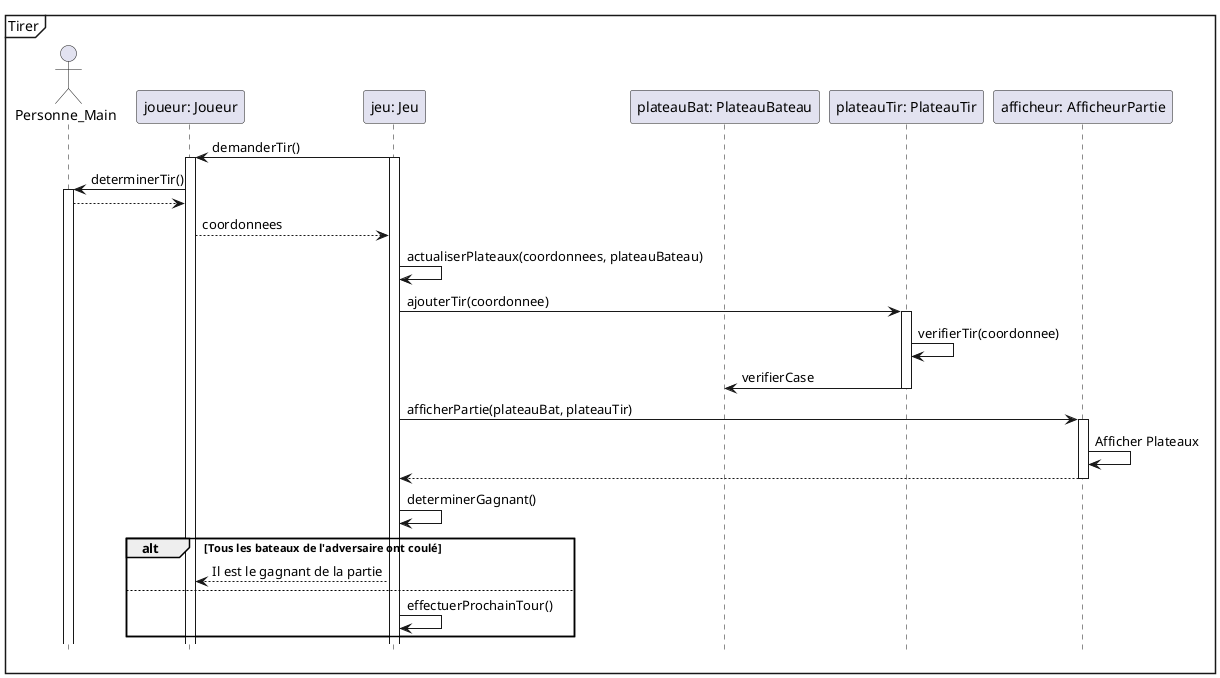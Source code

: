 @startuml
'https://plantuml.com/sequence-diagram

hide footbox
mainframe Tirer

actor Personne_Main as personne
participant "joueur: Joueur" as joueur
participant "jeu: Jeu" as Jeu
participant "plateauBat: PlateauBateau" as platBat
participant "plateauTir: PlateauTir" as platTir
participant "afficheur: AfficheurPartie" as AfficheurPartie



Jeu -> joueur : demanderTir()
activate joueur
activate Jeu
joueur -> personne : determinerTir()
activate personne
personne --> joueur
joueur --> Jeu : coordonnees
Jeu -> Jeu : actualiserPlateaux(coordonnees, plateauBateau)
Jeu -> platTir : ajouterTir(coordonnee)
activate platTir
platTir -> platTir : verifierTir(coordonnee)
platTir -> platBat : verifierCase
deactivate platTir
Jeu -> AfficheurPartie: afficherPartie(plateauBat, plateauTir)
activate AfficheurPartie
AfficheurPartie -> AfficheurPartie: Afficher Plateaux
AfficheurPartie --> Jeu
deactivate AfficheurPartie
Jeu -> Jeu: determinerGagnant()
alt Tous les bateaux de l'adversaire ont coulé
Jeu --> joueur: Il est le gagnant de la partie
else
Jeu -> Jeu: effectuerProchainTour()

end
@enduml
